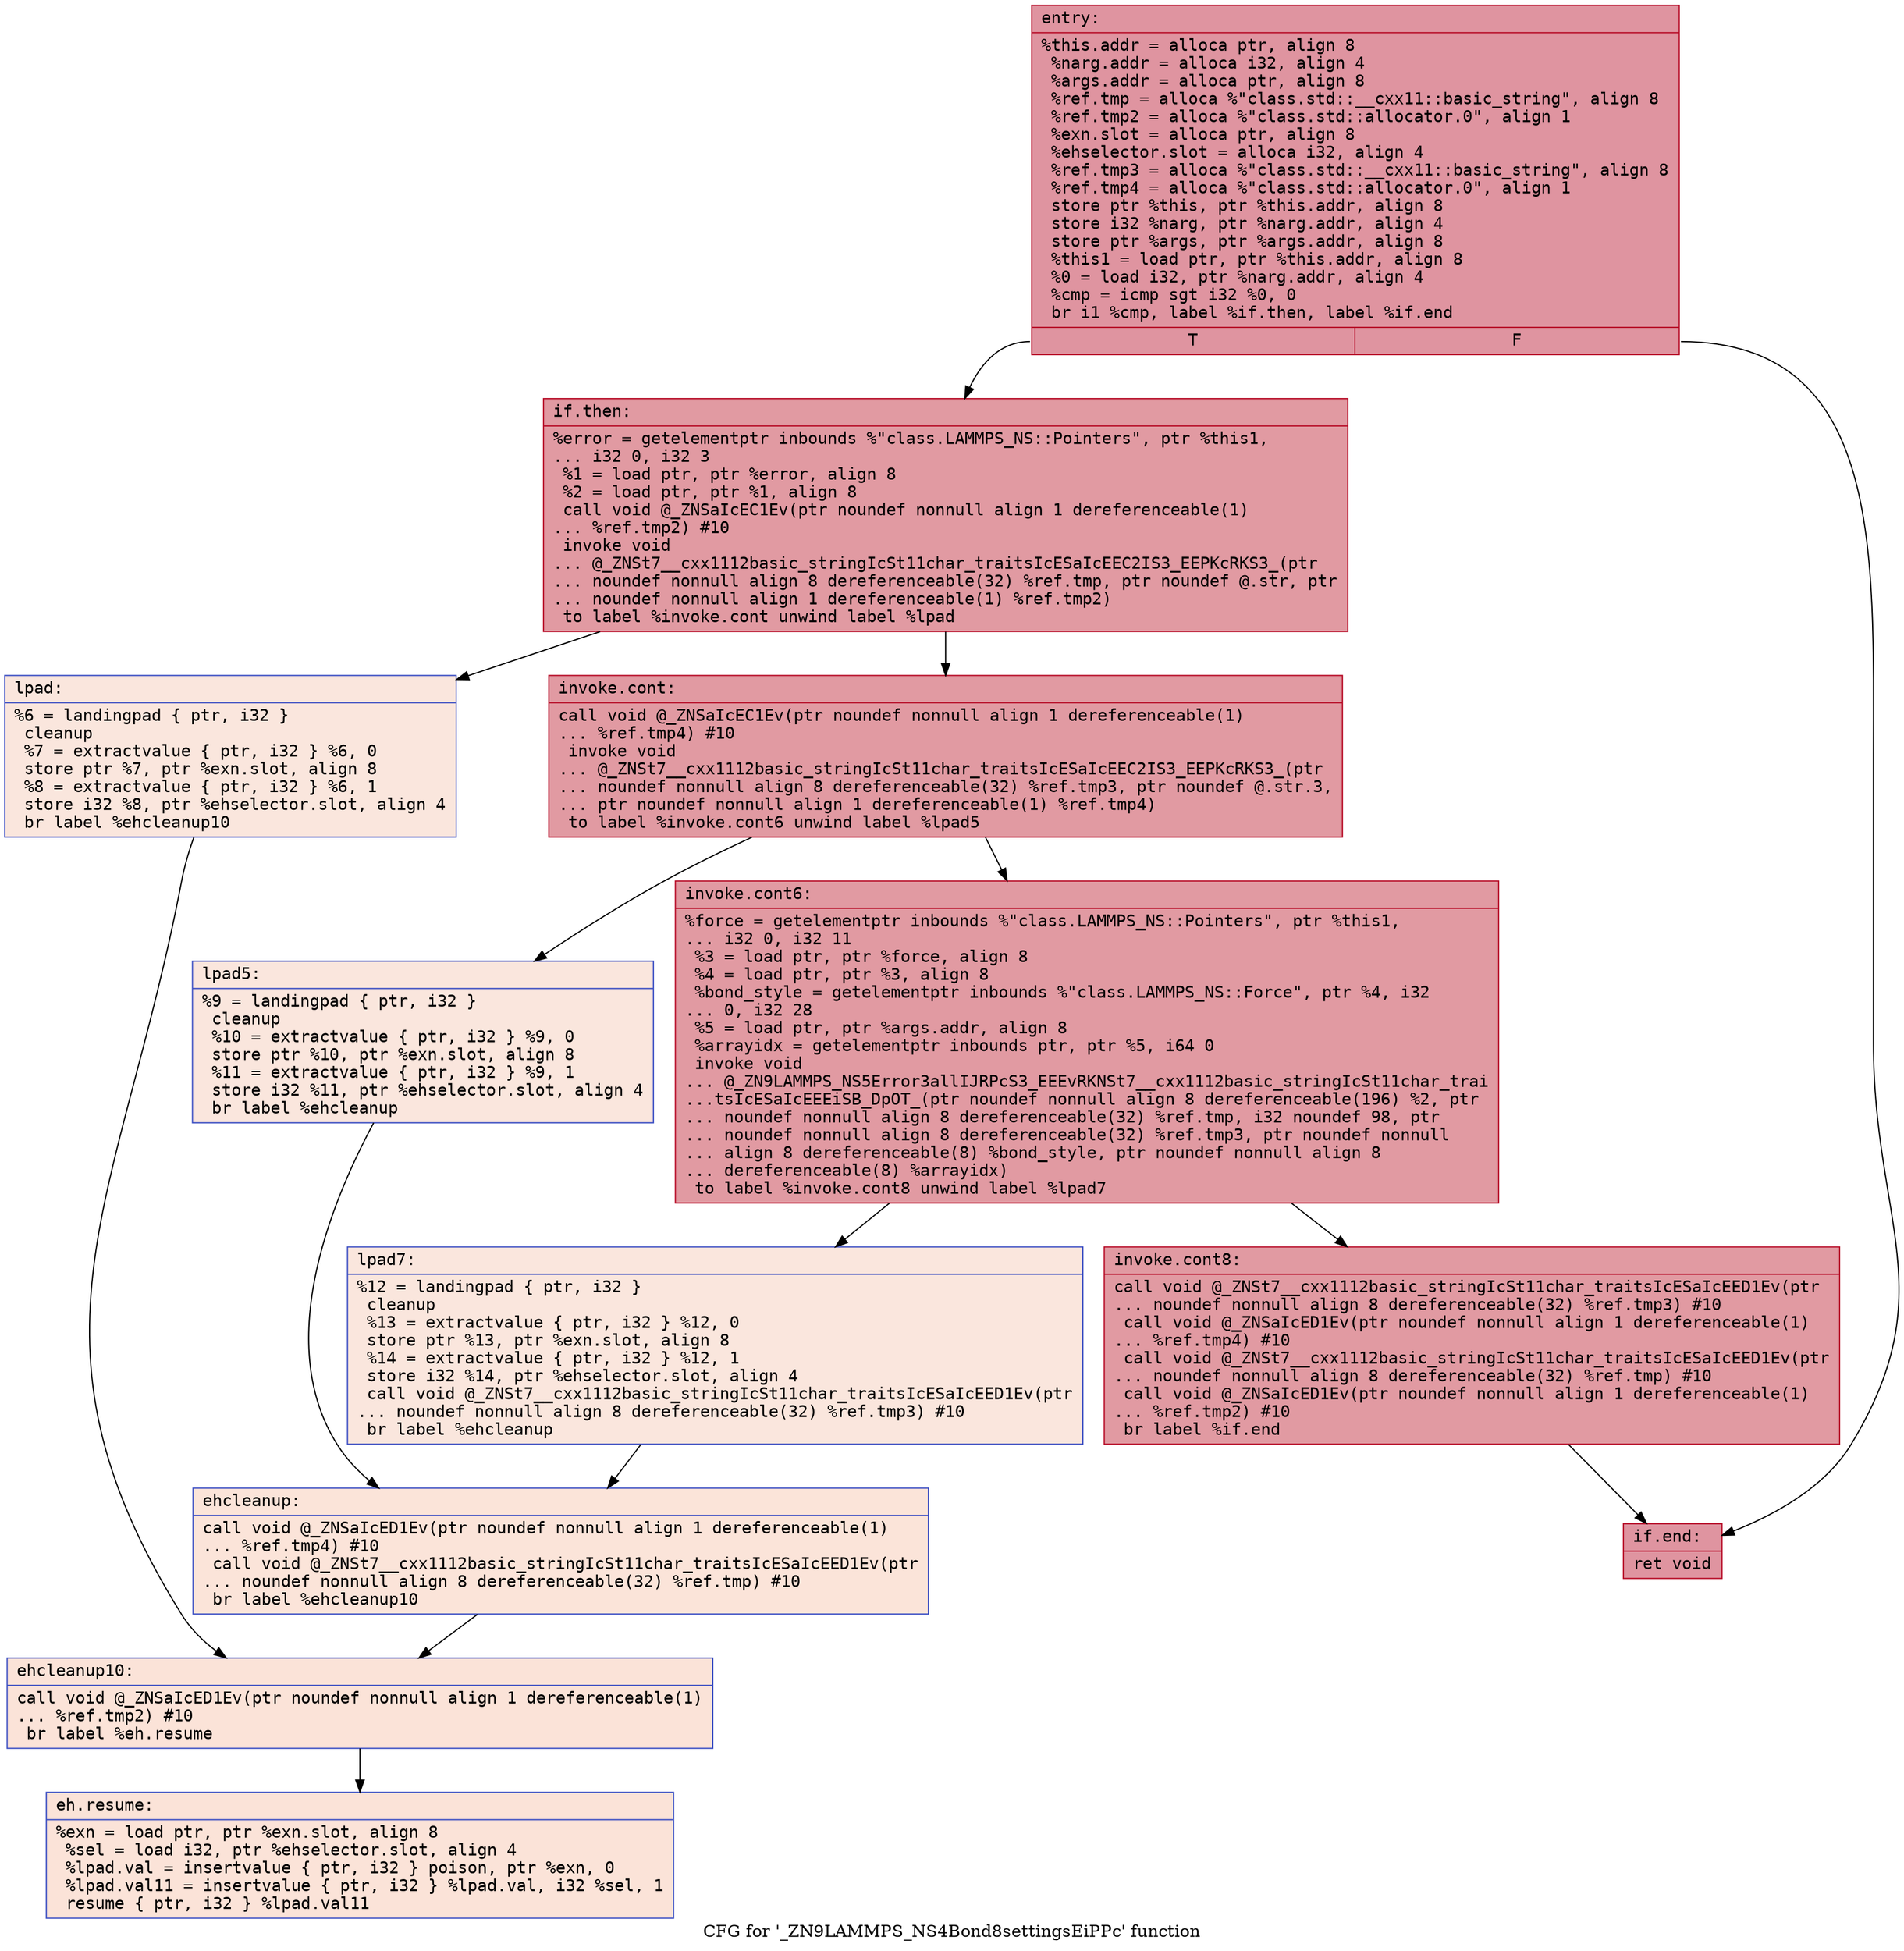 digraph "CFG for '_ZN9LAMMPS_NS4Bond8settingsEiPPc' function" {
	label="CFG for '_ZN9LAMMPS_NS4Bond8settingsEiPPc' function";

	Node0x55ba6326f940 [shape=record,color="#b70d28ff", style=filled, fillcolor="#b70d2870" fontname="Courier",label="{entry:\l|  %this.addr = alloca ptr, align 8\l  %narg.addr = alloca i32, align 4\l  %args.addr = alloca ptr, align 8\l  %ref.tmp = alloca %\"class.std::__cxx11::basic_string\", align 8\l  %ref.tmp2 = alloca %\"class.std::allocator.0\", align 1\l  %exn.slot = alloca ptr, align 8\l  %ehselector.slot = alloca i32, align 4\l  %ref.tmp3 = alloca %\"class.std::__cxx11::basic_string\", align 8\l  %ref.tmp4 = alloca %\"class.std::allocator.0\", align 1\l  store ptr %this, ptr %this.addr, align 8\l  store i32 %narg, ptr %narg.addr, align 4\l  store ptr %args, ptr %args.addr, align 8\l  %this1 = load ptr, ptr %this.addr, align 8\l  %0 = load i32, ptr %narg.addr, align 4\l  %cmp = icmp sgt i32 %0, 0\l  br i1 %cmp, label %if.then, label %if.end\l|{<s0>T|<s1>F}}"];
	Node0x55ba6326f940:s0 -> Node0x55ba63270370[tooltip="entry -> if.then\nProbability 62.50%" ];
	Node0x55ba6326f940:s1 -> Node0x55ba632703e0[tooltip="entry -> if.end\nProbability 37.50%" ];
	Node0x55ba63270370 [shape=record,color="#b70d28ff", style=filled, fillcolor="#bb1b2c70" fontname="Courier",label="{if.then:\l|  %error = getelementptr inbounds %\"class.LAMMPS_NS::Pointers\", ptr %this1,\l... i32 0, i32 3\l  %1 = load ptr, ptr %error, align 8\l  %2 = load ptr, ptr %1, align 8\l  call void @_ZNSaIcEC1Ev(ptr noundef nonnull align 1 dereferenceable(1)\l... %ref.tmp2) #10\l  invoke void\l... @_ZNSt7__cxx1112basic_stringIcSt11char_traitsIcESaIcEEC2IS3_EEPKcRKS3_(ptr\l... noundef nonnull align 8 dereferenceable(32) %ref.tmp, ptr noundef @.str, ptr\l... noundef nonnull align 1 dereferenceable(1) %ref.tmp2)\l          to label %invoke.cont unwind label %lpad\l}"];
	Node0x55ba63270370 -> Node0x55ba63270860[tooltip="if.then -> invoke.cont\nProbability 100.00%" ];
	Node0x55ba63270370 -> Node0x55ba632708e0[tooltip="if.then -> lpad\nProbability 0.00%" ];
	Node0x55ba63270860 [shape=record,color="#b70d28ff", style=filled, fillcolor="#bb1b2c70" fontname="Courier",label="{invoke.cont:\l|  call void @_ZNSaIcEC1Ev(ptr noundef nonnull align 1 dereferenceable(1)\l... %ref.tmp4) #10\l  invoke void\l... @_ZNSt7__cxx1112basic_stringIcSt11char_traitsIcESaIcEEC2IS3_EEPKcRKS3_(ptr\l... noundef nonnull align 8 dereferenceable(32) %ref.tmp3, ptr noundef @.str.3,\l... ptr noundef nonnull align 1 dereferenceable(1) %ref.tmp4)\l          to label %invoke.cont6 unwind label %lpad5\l}"];
	Node0x55ba63270860 -> Node0x55ba63270c00[tooltip="invoke.cont -> invoke.cont6\nProbability 100.00%" ];
	Node0x55ba63270860 -> Node0x55ba63270c50[tooltip="invoke.cont -> lpad5\nProbability 0.00%" ];
	Node0x55ba63270c00 [shape=record,color="#b70d28ff", style=filled, fillcolor="#bb1b2c70" fontname="Courier",label="{invoke.cont6:\l|  %force = getelementptr inbounds %\"class.LAMMPS_NS::Pointers\", ptr %this1,\l... i32 0, i32 11\l  %3 = load ptr, ptr %force, align 8\l  %4 = load ptr, ptr %3, align 8\l  %bond_style = getelementptr inbounds %\"class.LAMMPS_NS::Force\", ptr %4, i32\l... 0, i32 28\l  %5 = load ptr, ptr %args.addr, align 8\l  %arrayidx = getelementptr inbounds ptr, ptr %5, i64 0\l  invoke void\l... @_ZN9LAMMPS_NS5Error3allIJRPcS3_EEEvRKNSt7__cxx1112basic_stringIcSt11char_trai\l...tsIcESaIcEEEiSB_DpOT_(ptr noundef nonnull align 8 dereferenceable(196) %2, ptr\l... noundef nonnull align 8 dereferenceable(32) %ref.tmp, i32 noundef 98, ptr\l... noundef nonnull align 8 dereferenceable(32) %ref.tmp3, ptr noundef nonnull\l... align 8 dereferenceable(8) %bond_style, ptr noundef nonnull align 8\l... dereferenceable(8) %arrayidx)\l          to label %invoke.cont8 unwind label %lpad7\l}"];
	Node0x55ba63270c00 -> Node0x55ba63270bb0[tooltip="invoke.cont6 -> invoke.cont8\nProbability 100.00%" ];
	Node0x55ba63270c00 -> Node0x55ba6326fef0[tooltip="invoke.cont6 -> lpad7\nProbability 0.00%" ];
	Node0x55ba63270bb0 [shape=record,color="#b70d28ff", style=filled, fillcolor="#bb1b2c70" fontname="Courier",label="{invoke.cont8:\l|  call void @_ZNSt7__cxx1112basic_stringIcSt11char_traitsIcESaIcEED1Ev(ptr\l... noundef nonnull align 8 dereferenceable(32) %ref.tmp3) #10\l  call void @_ZNSaIcED1Ev(ptr noundef nonnull align 1 dereferenceable(1)\l... %ref.tmp4) #10\l  call void @_ZNSt7__cxx1112basic_stringIcSt11char_traitsIcESaIcEED1Ev(ptr\l... noundef nonnull align 8 dereferenceable(32) %ref.tmp) #10\l  call void @_ZNSaIcED1Ev(ptr noundef nonnull align 1 dereferenceable(1)\l... %ref.tmp2) #10\l  br label %if.end\l}"];
	Node0x55ba63270bb0 -> Node0x55ba632703e0[tooltip="invoke.cont8 -> if.end\nProbability 100.00%" ];
	Node0x55ba632708e0 [shape=record,color="#3d50c3ff", style=filled, fillcolor="#f3c7b170" fontname="Courier",label="{lpad:\l|  %6 = landingpad \{ ptr, i32 \}\l          cleanup\l  %7 = extractvalue \{ ptr, i32 \} %6, 0\l  store ptr %7, ptr %exn.slot, align 8\l  %8 = extractvalue \{ ptr, i32 \} %6, 1\l  store i32 %8, ptr %ehselector.slot, align 4\l  br label %ehcleanup10\l}"];
	Node0x55ba632708e0 -> Node0x55ba63271ff0[tooltip="lpad -> ehcleanup10\nProbability 100.00%" ];
	Node0x55ba63270c50 [shape=record,color="#3d50c3ff", style=filled, fillcolor="#f3c7b170" fontname="Courier",label="{lpad5:\l|  %9 = landingpad \{ ptr, i32 \}\l          cleanup\l  %10 = extractvalue \{ ptr, i32 \} %9, 0\l  store ptr %10, ptr %exn.slot, align 8\l  %11 = extractvalue \{ ptr, i32 \} %9, 1\l  store i32 %11, ptr %ehselector.slot, align 4\l  br label %ehcleanup\l}"];
	Node0x55ba63270c50 -> Node0x55ba63272360[tooltip="lpad5 -> ehcleanup\nProbability 100.00%" ];
	Node0x55ba6326fef0 [shape=record,color="#3d50c3ff", style=filled, fillcolor="#f3c7b170" fontname="Courier",label="{lpad7:\l|  %12 = landingpad \{ ptr, i32 \}\l          cleanup\l  %13 = extractvalue \{ ptr, i32 \} %12, 0\l  store ptr %13, ptr %exn.slot, align 8\l  %14 = extractvalue \{ ptr, i32 \} %12, 1\l  store i32 %14, ptr %ehselector.slot, align 4\l  call void @_ZNSt7__cxx1112basic_stringIcSt11char_traitsIcESaIcEED1Ev(ptr\l... noundef nonnull align 8 dereferenceable(32) %ref.tmp3) #10\l  br label %ehcleanup\l}"];
	Node0x55ba6326fef0 -> Node0x55ba63272360[tooltip="lpad7 -> ehcleanup\nProbability 100.00%" ];
	Node0x55ba63272360 [shape=record,color="#3d50c3ff", style=filled, fillcolor="#f5c1a970" fontname="Courier",label="{ehcleanup:\l|  call void @_ZNSaIcED1Ev(ptr noundef nonnull align 1 dereferenceable(1)\l... %ref.tmp4) #10\l  call void @_ZNSt7__cxx1112basic_stringIcSt11char_traitsIcESaIcEED1Ev(ptr\l... noundef nonnull align 8 dereferenceable(32) %ref.tmp) #10\l  br label %ehcleanup10\l}"];
	Node0x55ba63272360 -> Node0x55ba63271ff0[tooltip="ehcleanup -> ehcleanup10\nProbability 100.00%" ];
	Node0x55ba63271ff0 [shape=record,color="#3d50c3ff", style=filled, fillcolor="#f6bfa670" fontname="Courier",label="{ehcleanup10:\l|  call void @_ZNSaIcED1Ev(ptr noundef nonnull align 1 dereferenceable(1)\l... %ref.tmp2) #10\l  br label %eh.resume\l}"];
	Node0x55ba63271ff0 -> Node0x55ba63272c70[tooltip="ehcleanup10 -> eh.resume\nProbability 100.00%" ];
	Node0x55ba632703e0 [shape=record,color="#b70d28ff", style=filled, fillcolor="#b70d2870" fontname="Courier",label="{if.end:\l|  ret void\l}"];
	Node0x55ba63272c70 [shape=record,color="#3d50c3ff", style=filled, fillcolor="#f6bfa670" fontname="Courier",label="{eh.resume:\l|  %exn = load ptr, ptr %exn.slot, align 8\l  %sel = load i32, ptr %ehselector.slot, align 4\l  %lpad.val = insertvalue \{ ptr, i32 \} poison, ptr %exn, 0\l  %lpad.val11 = insertvalue \{ ptr, i32 \} %lpad.val, i32 %sel, 1\l  resume \{ ptr, i32 \} %lpad.val11\l}"];
}
